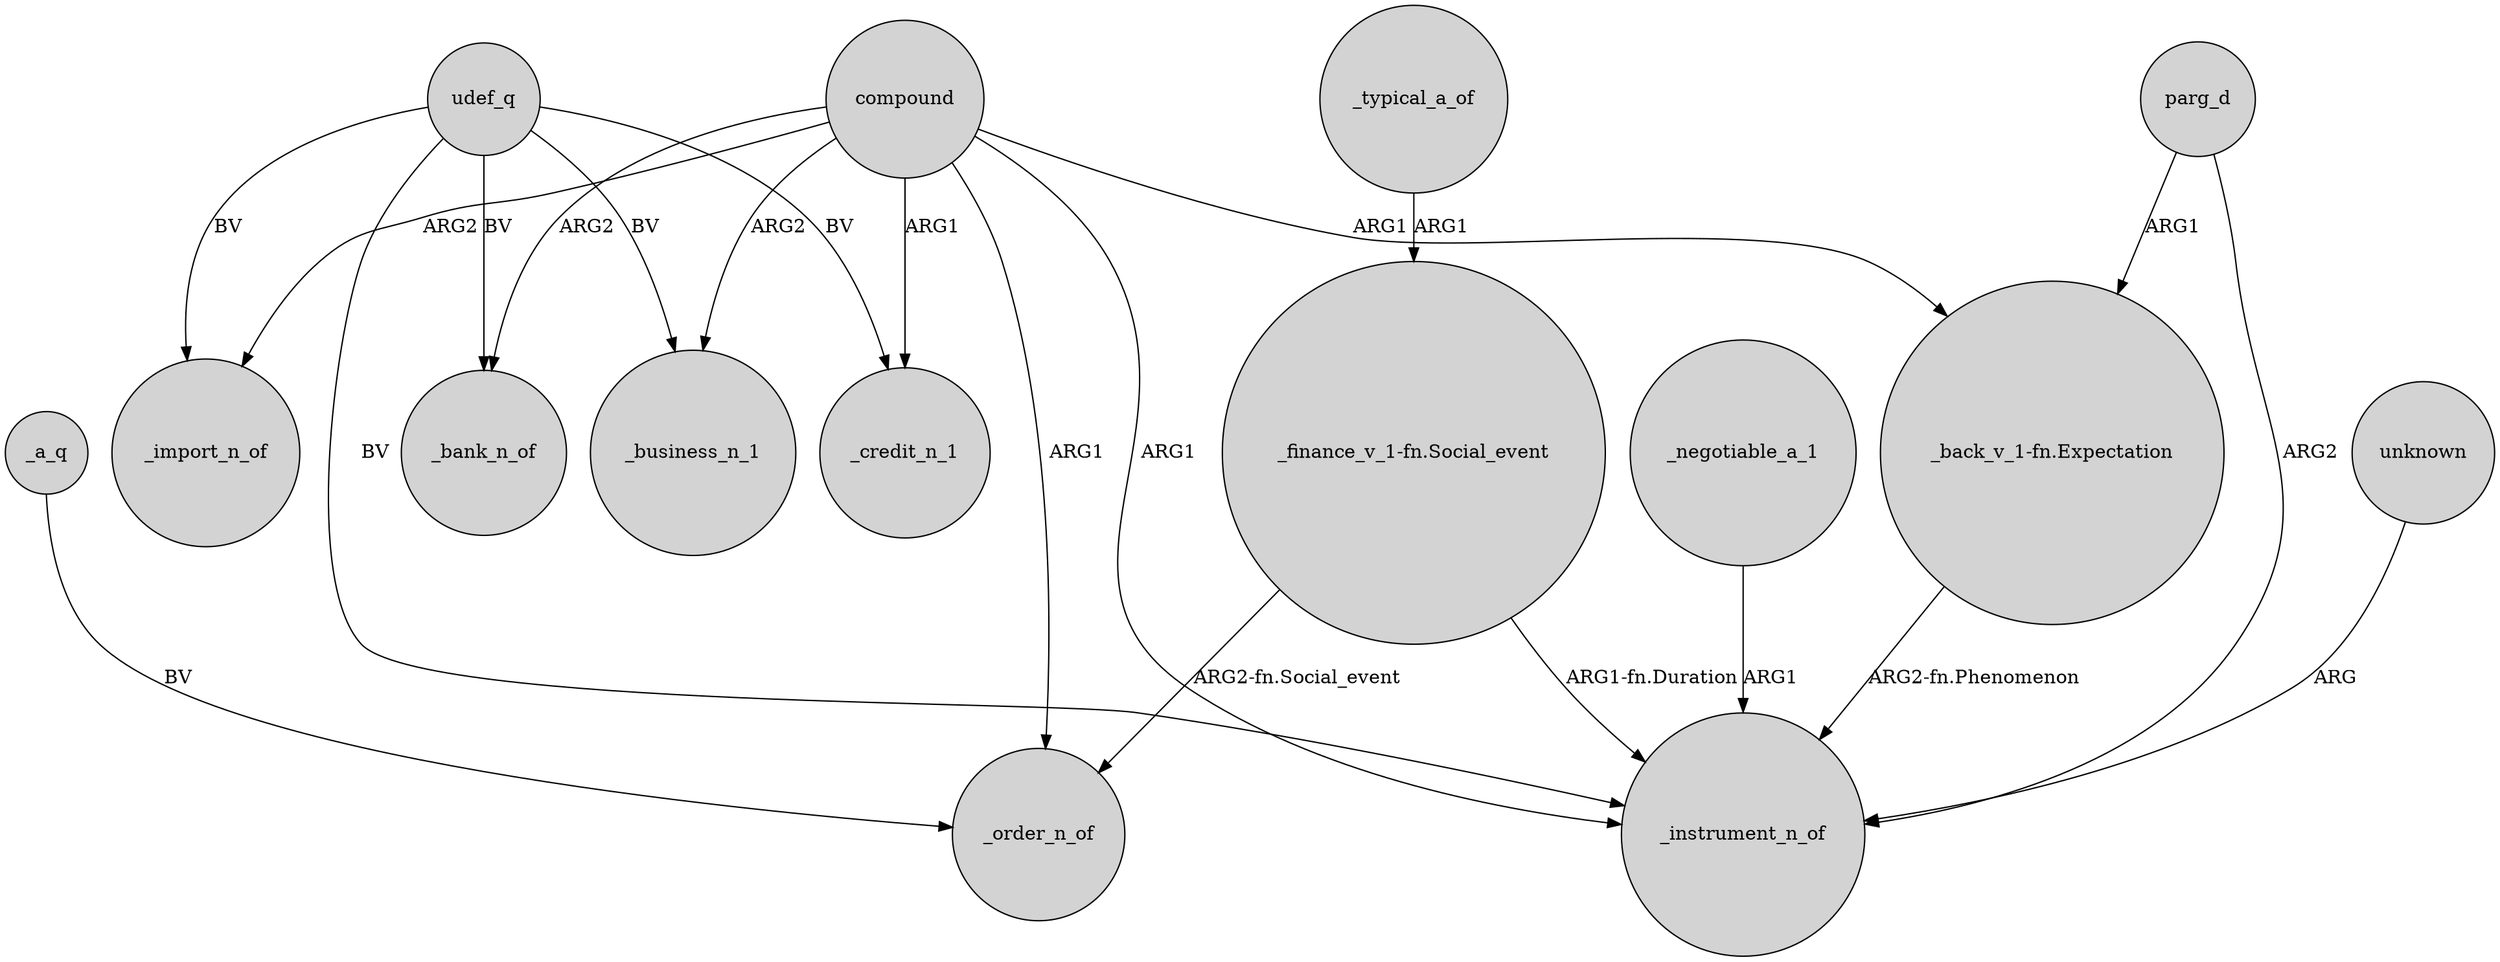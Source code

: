 digraph {
	node [shape=circle style=filled]
	compound -> _order_n_of [label=ARG1]
	_a_q -> _order_n_of [label=BV]
	compound -> _import_n_of [label=ARG2]
	_typical_a_of -> "_finance_v_1-fn.Social_event" [label=ARG1]
	unknown -> _instrument_n_of [label=ARG]
	udef_q -> _bank_n_of [label=BV]
	"_back_v_1-fn.Expectation" -> _instrument_n_of [label="ARG2-fn.Phenomenon"]
	udef_q -> _business_n_1 [label=BV]
	compound -> _instrument_n_of [label=ARG1]
	compound -> "_back_v_1-fn.Expectation" [label=ARG1]
	udef_q -> _instrument_n_of [label=BV]
	compound -> _credit_n_1 [label=ARG1]
	parg_d -> "_back_v_1-fn.Expectation" [label=ARG1]
	"_finance_v_1-fn.Social_event" -> _instrument_n_of [label="ARG1-fn.Duration"]
	_negotiable_a_1 -> _instrument_n_of [label=ARG1]
	udef_q -> _credit_n_1 [label=BV]
	compound -> _business_n_1 [label=ARG2]
	parg_d -> _instrument_n_of [label=ARG2]
	"_finance_v_1-fn.Social_event" -> _order_n_of [label="ARG2-fn.Social_event"]
	udef_q -> _import_n_of [label=BV]
	compound -> _bank_n_of [label=ARG2]
}
